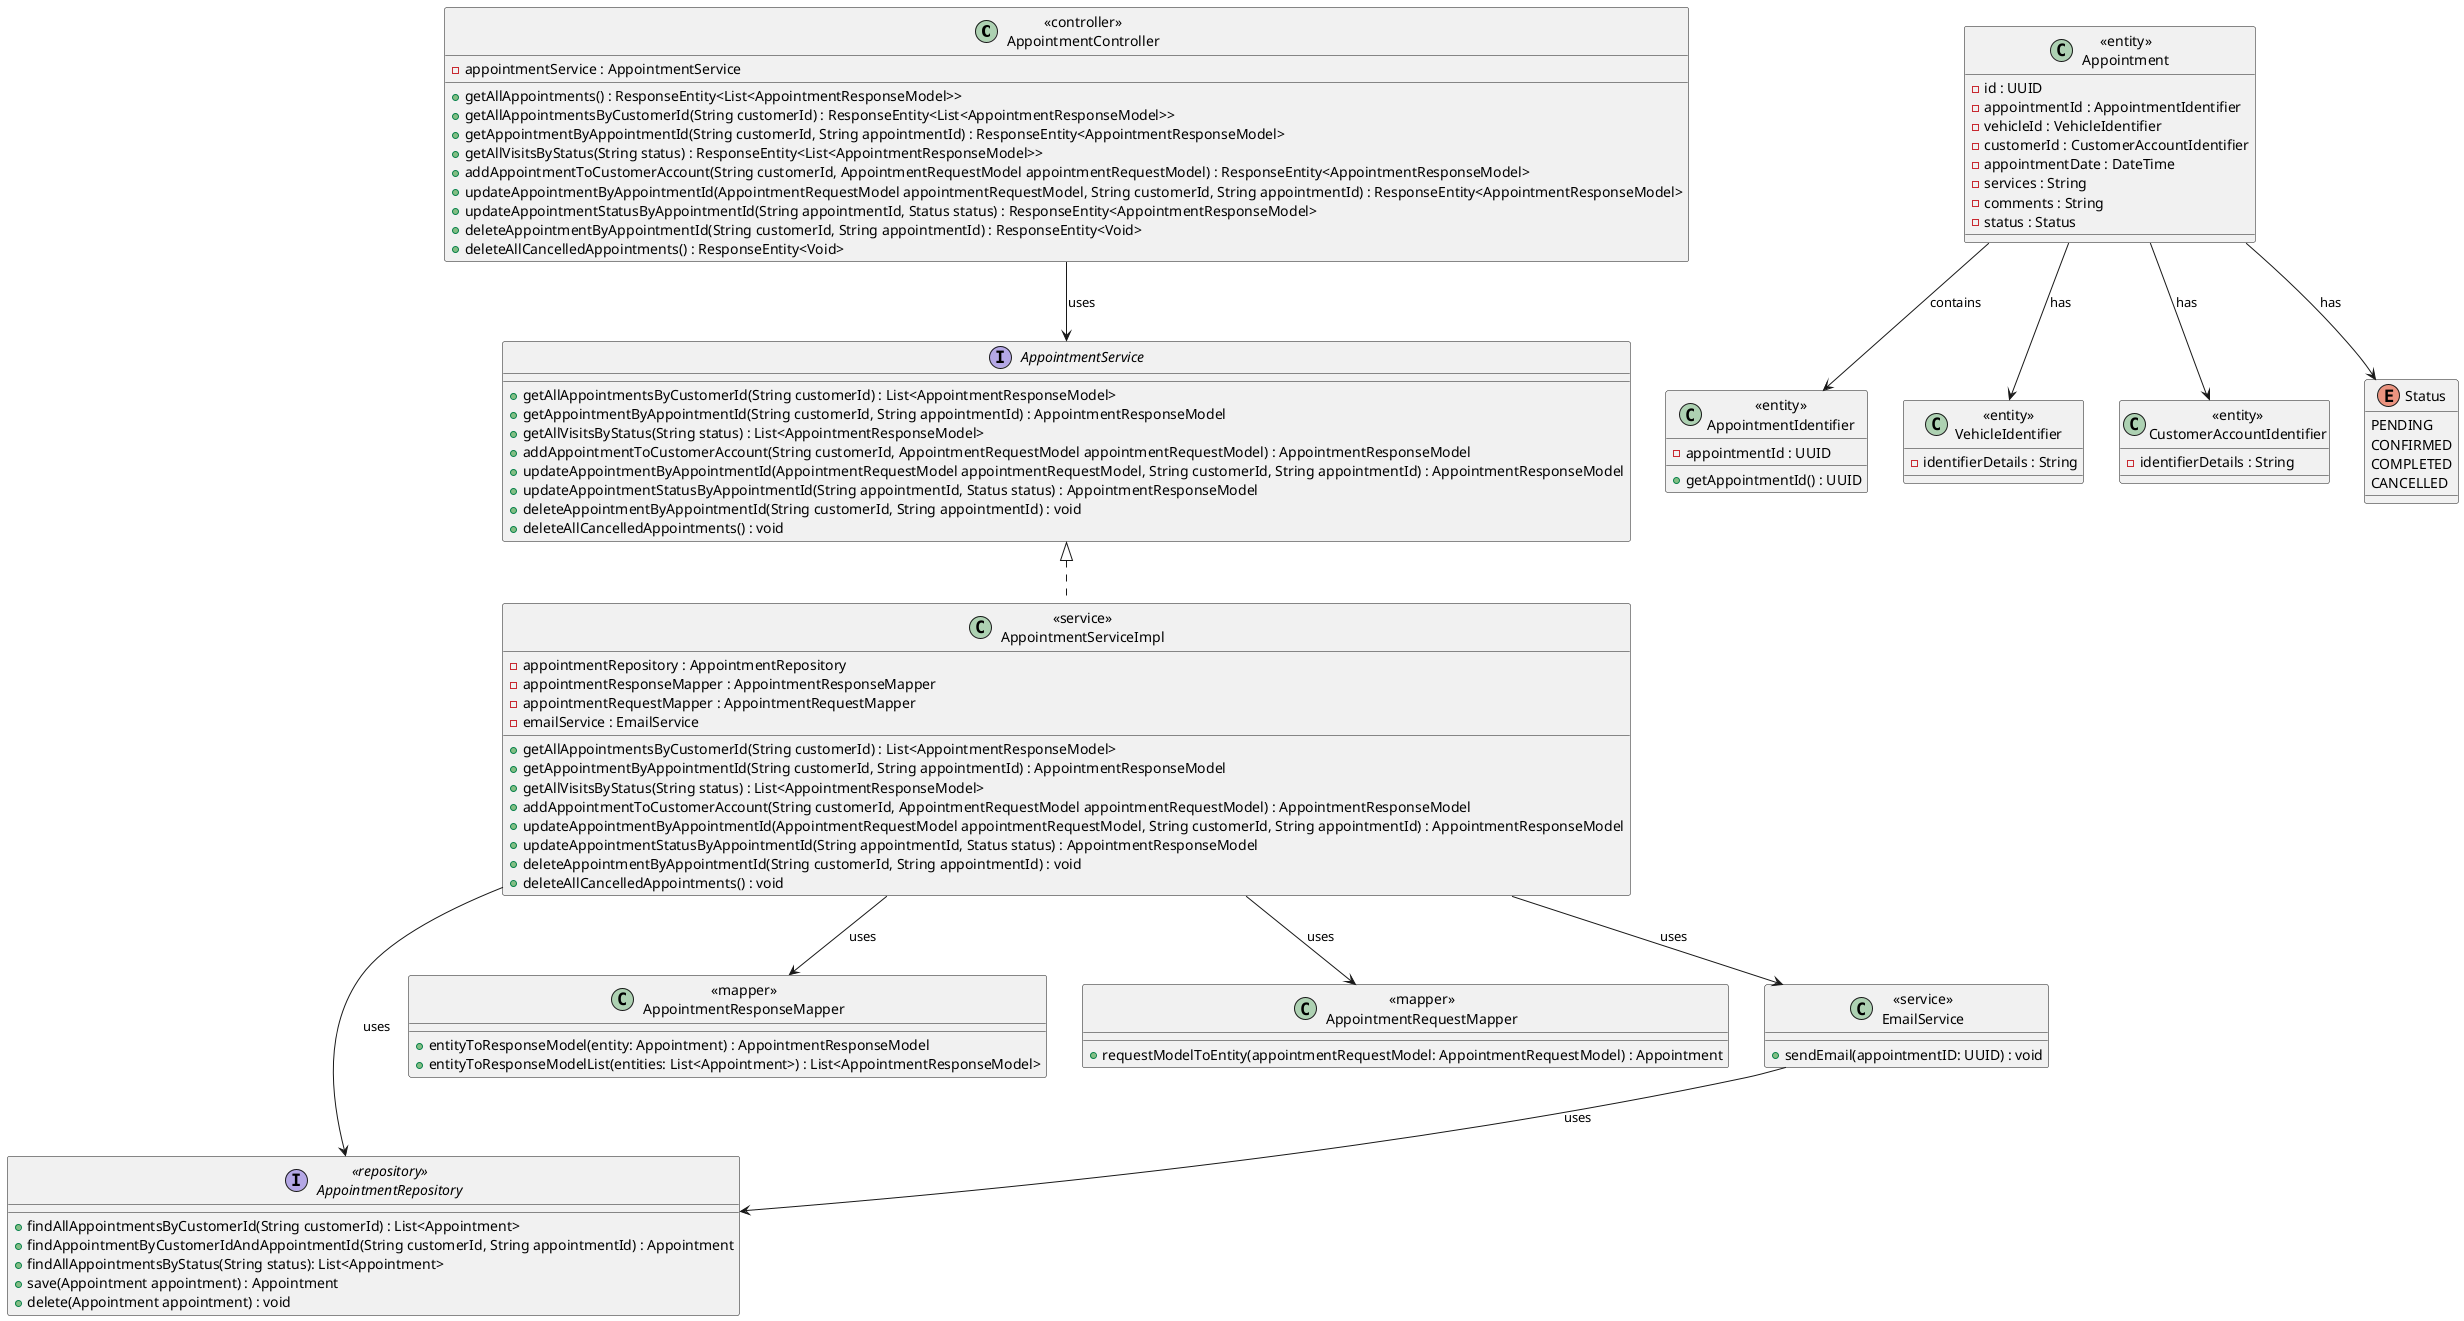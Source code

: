 @startuml
skinparam class {
    BackgroundColor<<entity>> Wheat
    BackgroundColor<<controller>> LightSkyBlue
    BackgroundColor<<service>> LightGreen
    BackgroundColor<<repository>> LightCoral
    BackgroundColor<<mapper>> Khaki
}

' AppointmentController
class "<<controller>>\nAppointmentController" as appointmentController {
    - appointmentService : AppointmentService
    + getAllAppointments() : ResponseEntity<List<AppointmentResponseModel>>
    + getAllAppointmentsByCustomerId(String customerId) : ResponseEntity<List<AppointmentResponseModel>>
    + getAppointmentByAppointmentId(String customerId, String appointmentId) : ResponseEntity<AppointmentResponseModel>
    + getAllVisitsByStatus(String status) : ResponseEntity<List<AppointmentResponseModel>>
    + addAppointmentToCustomerAccount(String customerId, AppointmentRequestModel appointmentRequestModel) : ResponseEntity<AppointmentResponseModel>
    + updateAppointmentByAppointmentId(AppointmentRequestModel appointmentRequestModel, String customerId, String appointmentId) : ResponseEntity<AppointmentResponseModel>
    + updateAppointmentStatusByAppointmentId(String appointmentId, Status status) : ResponseEntity<AppointmentResponseModel>
    + deleteAppointmentByAppointmentId(String customerId, String appointmentId) : ResponseEntity<Void>
    + deleteAllCancelledAppointments() : ResponseEntity<Void>
}

' AppointmentService interface
interface "AppointmentService" as appointmentService {
    + getAllAppointmentsByCustomerId(String customerId) : List<AppointmentResponseModel>
    + getAppointmentByAppointmentId(String customerId, String appointmentId) : AppointmentResponseModel
    + getAllVisitsByStatus(String status) : List<AppointmentResponseModel>
    + addAppointmentToCustomerAccount(String customerId, AppointmentRequestModel appointmentRequestModel) : AppointmentResponseModel
    + updateAppointmentByAppointmentId(AppointmentRequestModel appointmentRequestModel, String customerId, String appointmentId) : AppointmentResponseModel
    + updateAppointmentStatusByAppointmentId(String appointmentId, Status status) : AppointmentResponseModel
    + deleteAppointmentByAppointmentId(String customerId, String appointmentId) : void
    + deleteAllCancelledAppointments() : void

}

' AppointmentServiceImpl class
class "<<service>>\nAppointmentServiceImpl" as appointmentServiceImpl {
    - appointmentRepository : AppointmentRepository
    - appointmentResponseMapper : AppointmentResponseMapper
    - appointmentRequestMapper : AppointmentRequestMapper
    - emailService : EmailService
    + getAllAppointmentsByCustomerId(String customerId) : List<AppointmentResponseModel>
    + getAppointmentByAppointmentId(String customerId, String appointmentId) : AppointmentResponseModel
    + getAllVisitsByStatus(String status) : List<AppointmentResponseModel>
    + addAppointmentToCustomerAccount(String customerId, AppointmentRequestModel appointmentRequestModel) : AppointmentResponseModel
    + updateAppointmentByAppointmentId(AppointmentRequestModel appointmentRequestModel, String customerId, String appointmentId) : AppointmentResponseModel
    + updateAppointmentStatusByAppointmentId(String appointmentId, Status status) : AppointmentResponseModel
    + deleteAppointmentByAppointmentId(String customerId, String appointmentId) : void
    + deleteAllCancelledAppointments() : void
}
appointmentServiceImpl .up.|> appointmentService

' AppointmentRepository interface
interface "<<repository>>\nAppointmentRepository" as appointmentRepository {
    + findAllAppointmentsByCustomerId(String customerId) : List<Appointment>
    + findAppointmentByCustomerIdAndAppointmentId(String customerId, String appointmentId) : Appointment
    + findAllAppointmentsByStatus(String status): List<Appointment>
    + save(Appointment appointment) : Appointment
    + delete(Appointment appointment) : void
}

' AppointmentResponseMapper class
class "<<mapper>>\nAppointmentResponseMapper" as appointmentResponseMapper {
    + entityToResponseModel(entity: Appointment) : AppointmentResponseModel
    + entityToResponseModelList(entities: List<Appointment>) : List<AppointmentResponseModel>
}

' AppointmentRequestMapper class
class "<<mapper>>\nAppointmentRequestMapper" as appointmentRequestMapper {
    + requestModelToEntity(appointmentRequestModel: AppointmentRequestModel) : Appointment
}

' Appointment class
class "<<entity>>\nAppointment" as appointment {
    - id : UUID
    - appointmentId : AppointmentIdentifier
    - vehicleId : VehicleIdentifier
    - customerId : CustomerAccountIdentifier
    - appointmentDate : DateTime
    - services : String
    - comments : String
    - status : Status
}

' AppointmentIdentifier class
class "<<entity>>\nAppointmentIdentifier" as appointmentIdentifier {
    - appointmentId : UUID
    + getAppointmentId() : UUID
}

' VehicleIdentifier class
class "<<entity>>\nVehicleIdentifier" as vehicleIdentifier {
    - identifierDetails : String
}

' ClientIdentifier class
class "<<entity>>\nCustomerAccountIdentifier" as customerAccountIdentifier {
    - identifierDetails : String
}

' Status enum
enum "Status" as status {
    PENDING
    CONFIRMED
    COMPLETED
    CANCELLED
}

' EmailService for managing email-related functionalities
class "<<service>>\nEmailService" as emailService {
    + sendEmail(appointmentID: UUID) : void
}

' Appointment Relationships
appointmentController --> appointmentService : uses
appointmentServiceImpl --> appointmentRepository : uses
appointmentServiceImpl --> appointmentResponseMapper : uses
appointmentServiceImpl --> appointmentRequestMapper : uses
appointmentServiceImpl --> emailService : uses
appointment --> appointmentIdentifier : contains
appointment --> vehicleIdentifier : has
appointment --> customerAccountIdentifier : has
appointment --> status : has
emailService --> appointmentRepository : uses

@enduml